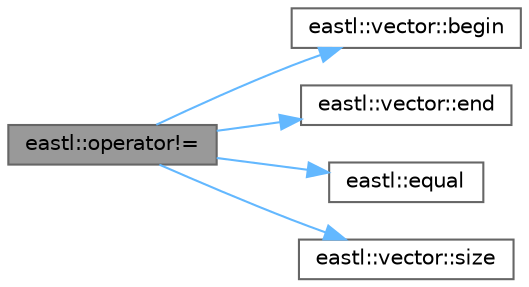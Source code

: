 digraph "eastl::operator!="
{
 // LATEX_PDF_SIZE
  bgcolor="transparent";
  edge [fontname=Helvetica,fontsize=10,labelfontname=Helvetica,labelfontsize=10];
  node [fontname=Helvetica,fontsize=10,shape=box,height=0.2,width=0.4];
  rankdir="LR";
  Node1 [id="Node000001",label="eastl::operator!=",height=0.2,width=0.4,color="gray40", fillcolor="grey60", style="filled", fontcolor="black",tooltip=" "];
  Node1 -> Node2 [id="edge1_Node000001_Node000002",color="steelblue1",style="solid",tooltip=" "];
  Node2 [id="Node000002",label="eastl::vector::begin",height=0.2,width=0.4,color="grey40", fillcolor="white", style="filled",URL="$classeastl_1_1vector.html#ad7ab43fd769db571fb21979c68a425db",tooltip=" "];
  Node1 -> Node3 [id="edge2_Node000001_Node000003",color="steelblue1",style="solid",tooltip=" "];
  Node3 [id="Node000003",label="eastl::vector::end",height=0.2,width=0.4,color="grey40", fillcolor="white", style="filled",URL="$classeastl_1_1vector.html#a93842cc5c185eeeb78b07051ca85642e",tooltip=" "];
  Node1 -> Node4 [id="edge3_Node000001_Node000004",color="steelblue1",style="solid",tooltip=" "];
  Node4 [id="Node000004",label="eastl::equal",height=0.2,width=0.4,color="grey40", fillcolor="white", style="filled",URL="$namespaceeastl.html#a727607e28900e7ea1f778a77a75dad1e",tooltip=" "];
  Node1 -> Node5 [id="edge4_Node000001_Node000005",color="steelblue1",style="solid",tooltip=" "];
  Node5 [id="Node000005",label="eastl::vector::size",height=0.2,width=0.4,color="grey40", fillcolor="white", style="filled",URL="$classeastl_1_1vector.html#a90f324e93bfbd2d3a06ce9f0661b4863",tooltip=" "];
}
